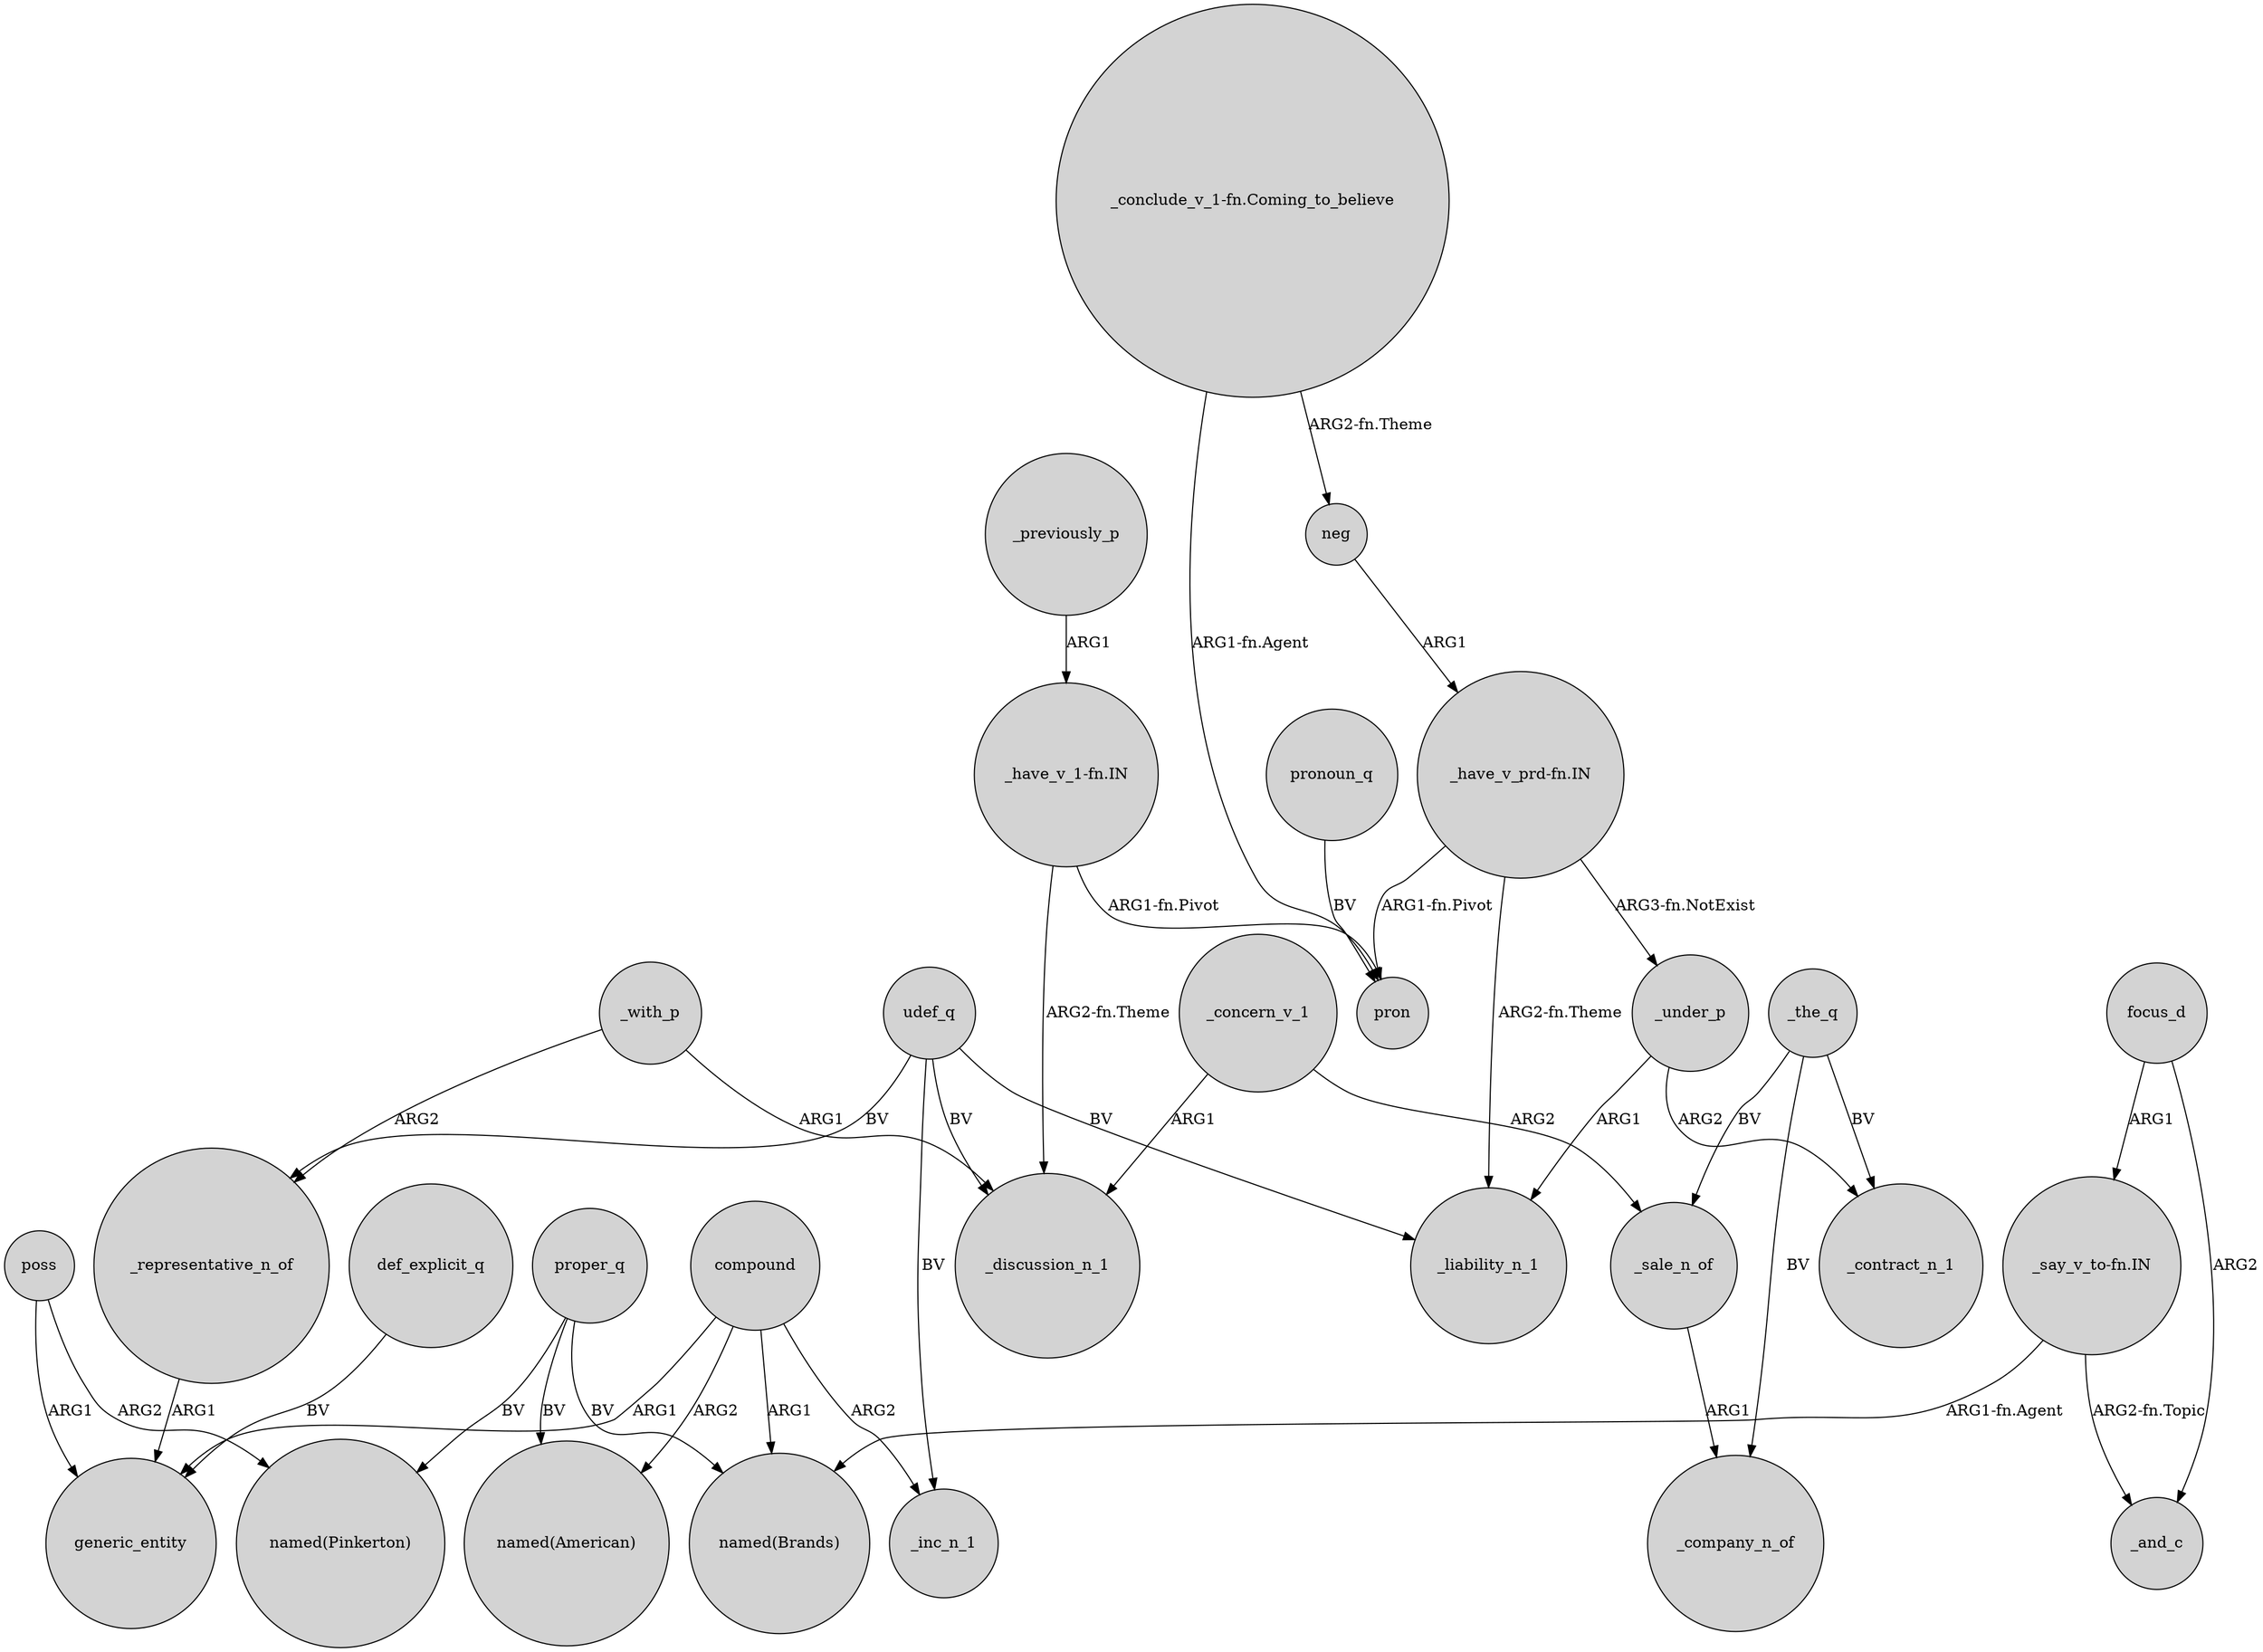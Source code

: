 digraph {
	node [shape=circle style=filled]
	proper_q -> "named(Pinkerton)" [label=BV]
	compound -> generic_entity [label=ARG1]
	_sale_n_of -> _company_n_of [label=ARG1]
	_with_p -> _discussion_n_1 [label=ARG1]
	poss -> generic_entity [label=ARG1]
	udef_q -> _inc_n_1 [label=BV]
	"_conclude_v_1-fn.Coming_to_believe" -> pron [label="ARG1-fn.Agent"]
	udef_q -> _liability_n_1 [label=BV]
	compound -> "named(Brands)" [label=ARG1]
	proper_q -> "named(American)" [label=BV]
	udef_q -> _discussion_n_1 [label=BV]
	neg -> "_have_v_prd-fn.IN" [label=ARG1]
	_under_p -> _contract_n_1 [label=ARG2]
	_with_p -> _representative_n_of [label=ARG2]
	def_explicit_q -> generic_entity [label=BV]
	udef_q -> _representative_n_of [label=BV]
	"_have_v_1-fn.IN" -> pron [label="ARG1-fn.Pivot"]
	compound -> "named(American)" [label=ARG2]
	focus_d -> _and_c [label=ARG2]
	_the_q -> _company_n_of [label=BV]
	poss -> "named(Pinkerton)" [label=ARG2]
	pronoun_q -> pron [label=BV]
	"_have_v_prd-fn.IN" -> _liability_n_1 [label="ARG2-fn.Theme"]
	"_conclude_v_1-fn.Coming_to_believe" -> neg [label="ARG2-fn.Theme"]
	_the_q -> _contract_n_1 [label=BV]
	_concern_v_1 -> _discussion_n_1 [label=ARG1]
	_the_q -> _sale_n_of [label=BV]
	_representative_n_of -> generic_entity [label=ARG1]
	"_have_v_prd-fn.IN" -> pron [label="ARG1-fn.Pivot"]
	"_say_v_to-fn.IN" -> "named(Brands)" [label="ARG1-fn.Agent"]
	"_say_v_to-fn.IN" -> _and_c [label="ARG2-fn.Topic"]
	_previously_p -> "_have_v_1-fn.IN" [label=ARG1]
	"_have_v_prd-fn.IN" -> _under_p [label="ARG3-fn.NotExist"]
	_under_p -> _liability_n_1 [label=ARG1]
	_concern_v_1 -> _sale_n_of [label=ARG2]
	compound -> _inc_n_1 [label=ARG2]
	"_have_v_1-fn.IN" -> _discussion_n_1 [label="ARG2-fn.Theme"]
	proper_q -> "named(Brands)" [label=BV]
	focus_d -> "_say_v_to-fn.IN" [label=ARG1]
}
